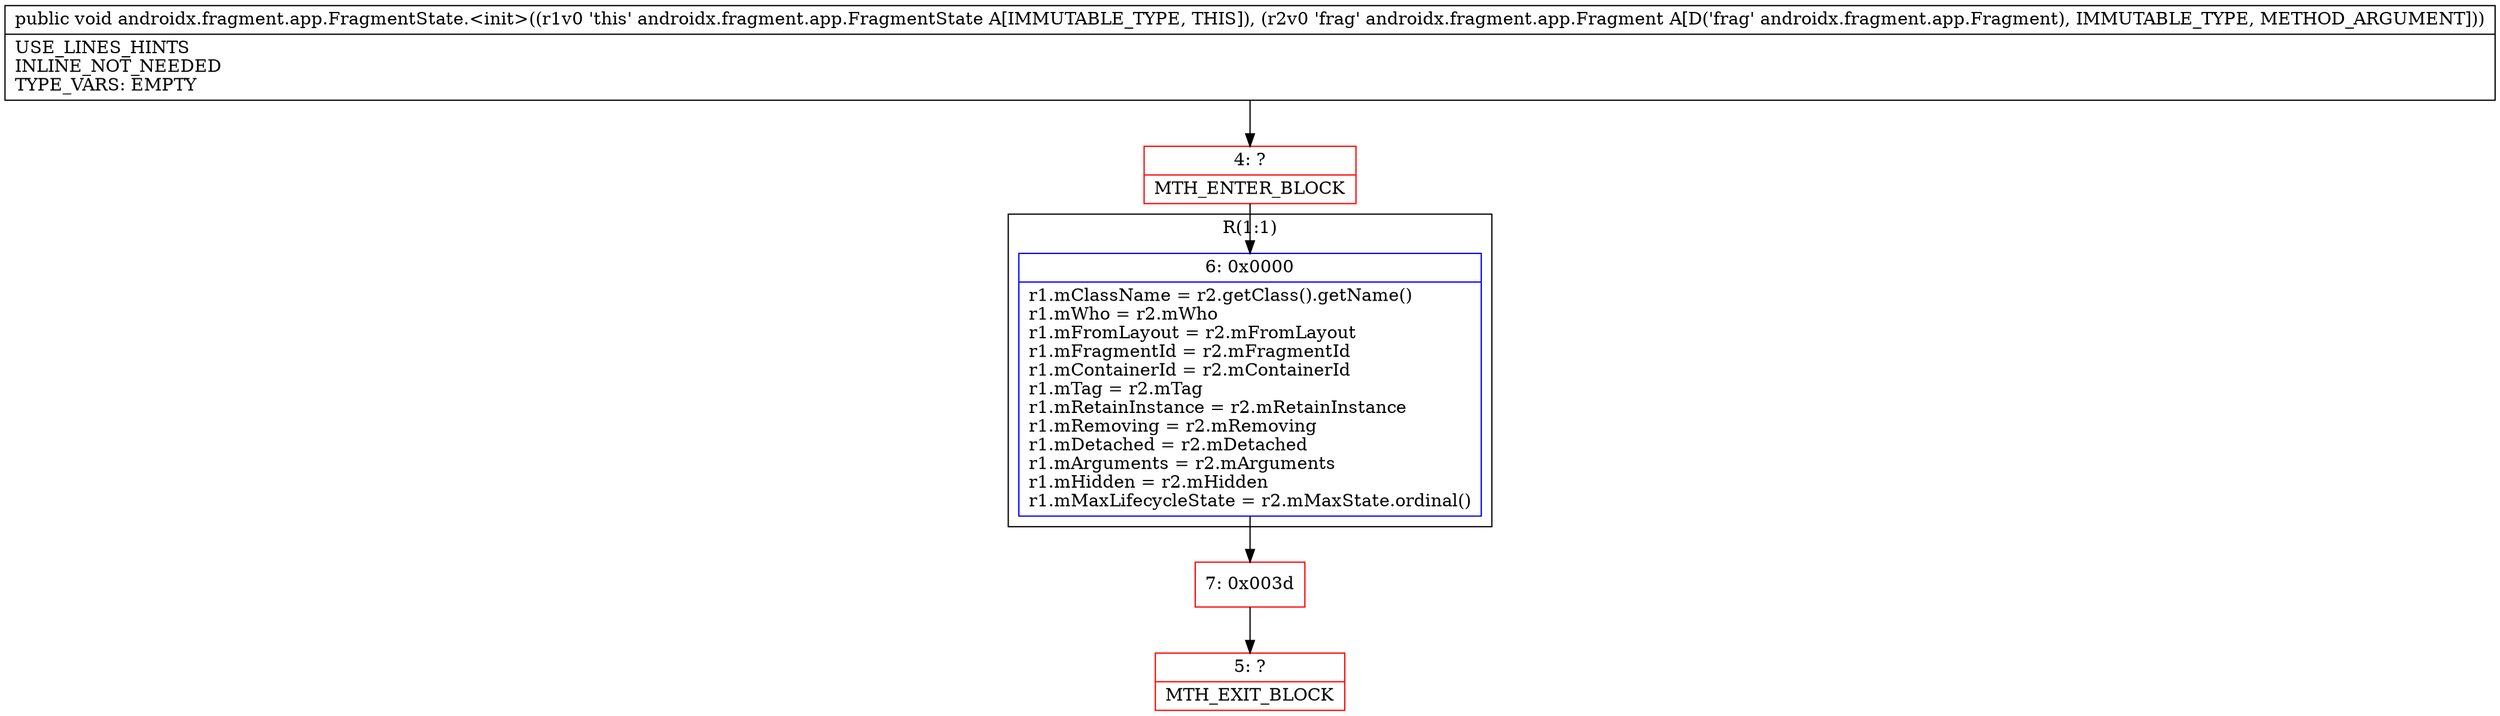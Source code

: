 digraph "CFG forandroidx.fragment.app.FragmentState.\<init\>(Landroidx\/fragment\/app\/Fragment;)V" {
subgraph cluster_Region_1514295868 {
label = "R(1:1)";
node [shape=record,color=blue];
Node_6 [shape=record,label="{6\:\ 0x0000|r1.mClassName = r2.getClass().getName()\lr1.mWho = r2.mWho\lr1.mFromLayout = r2.mFromLayout\lr1.mFragmentId = r2.mFragmentId\lr1.mContainerId = r2.mContainerId\lr1.mTag = r2.mTag\lr1.mRetainInstance = r2.mRetainInstance\lr1.mRemoving = r2.mRemoving\lr1.mDetached = r2.mDetached\lr1.mArguments = r2.mArguments\lr1.mHidden = r2.mHidden\lr1.mMaxLifecycleState = r2.mMaxState.ordinal()\l}"];
}
Node_4 [shape=record,color=red,label="{4\:\ ?|MTH_ENTER_BLOCK\l}"];
Node_7 [shape=record,color=red,label="{7\:\ 0x003d}"];
Node_5 [shape=record,color=red,label="{5\:\ ?|MTH_EXIT_BLOCK\l}"];
MethodNode[shape=record,label="{public void androidx.fragment.app.FragmentState.\<init\>((r1v0 'this' androidx.fragment.app.FragmentState A[IMMUTABLE_TYPE, THIS]), (r2v0 'frag' androidx.fragment.app.Fragment A[D('frag' androidx.fragment.app.Fragment), IMMUTABLE_TYPE, METHOD_ARGUMENT]))  | USE_LINES_HINTS\lINLINE_NOT_NEEDED\lTYPE_VARS: EMPTY\l}"];
MethodNode -> Node_4;Node_6 -> Node_7;
Node_4 -> Node_6;
Node_7 -> Node_5;
}

